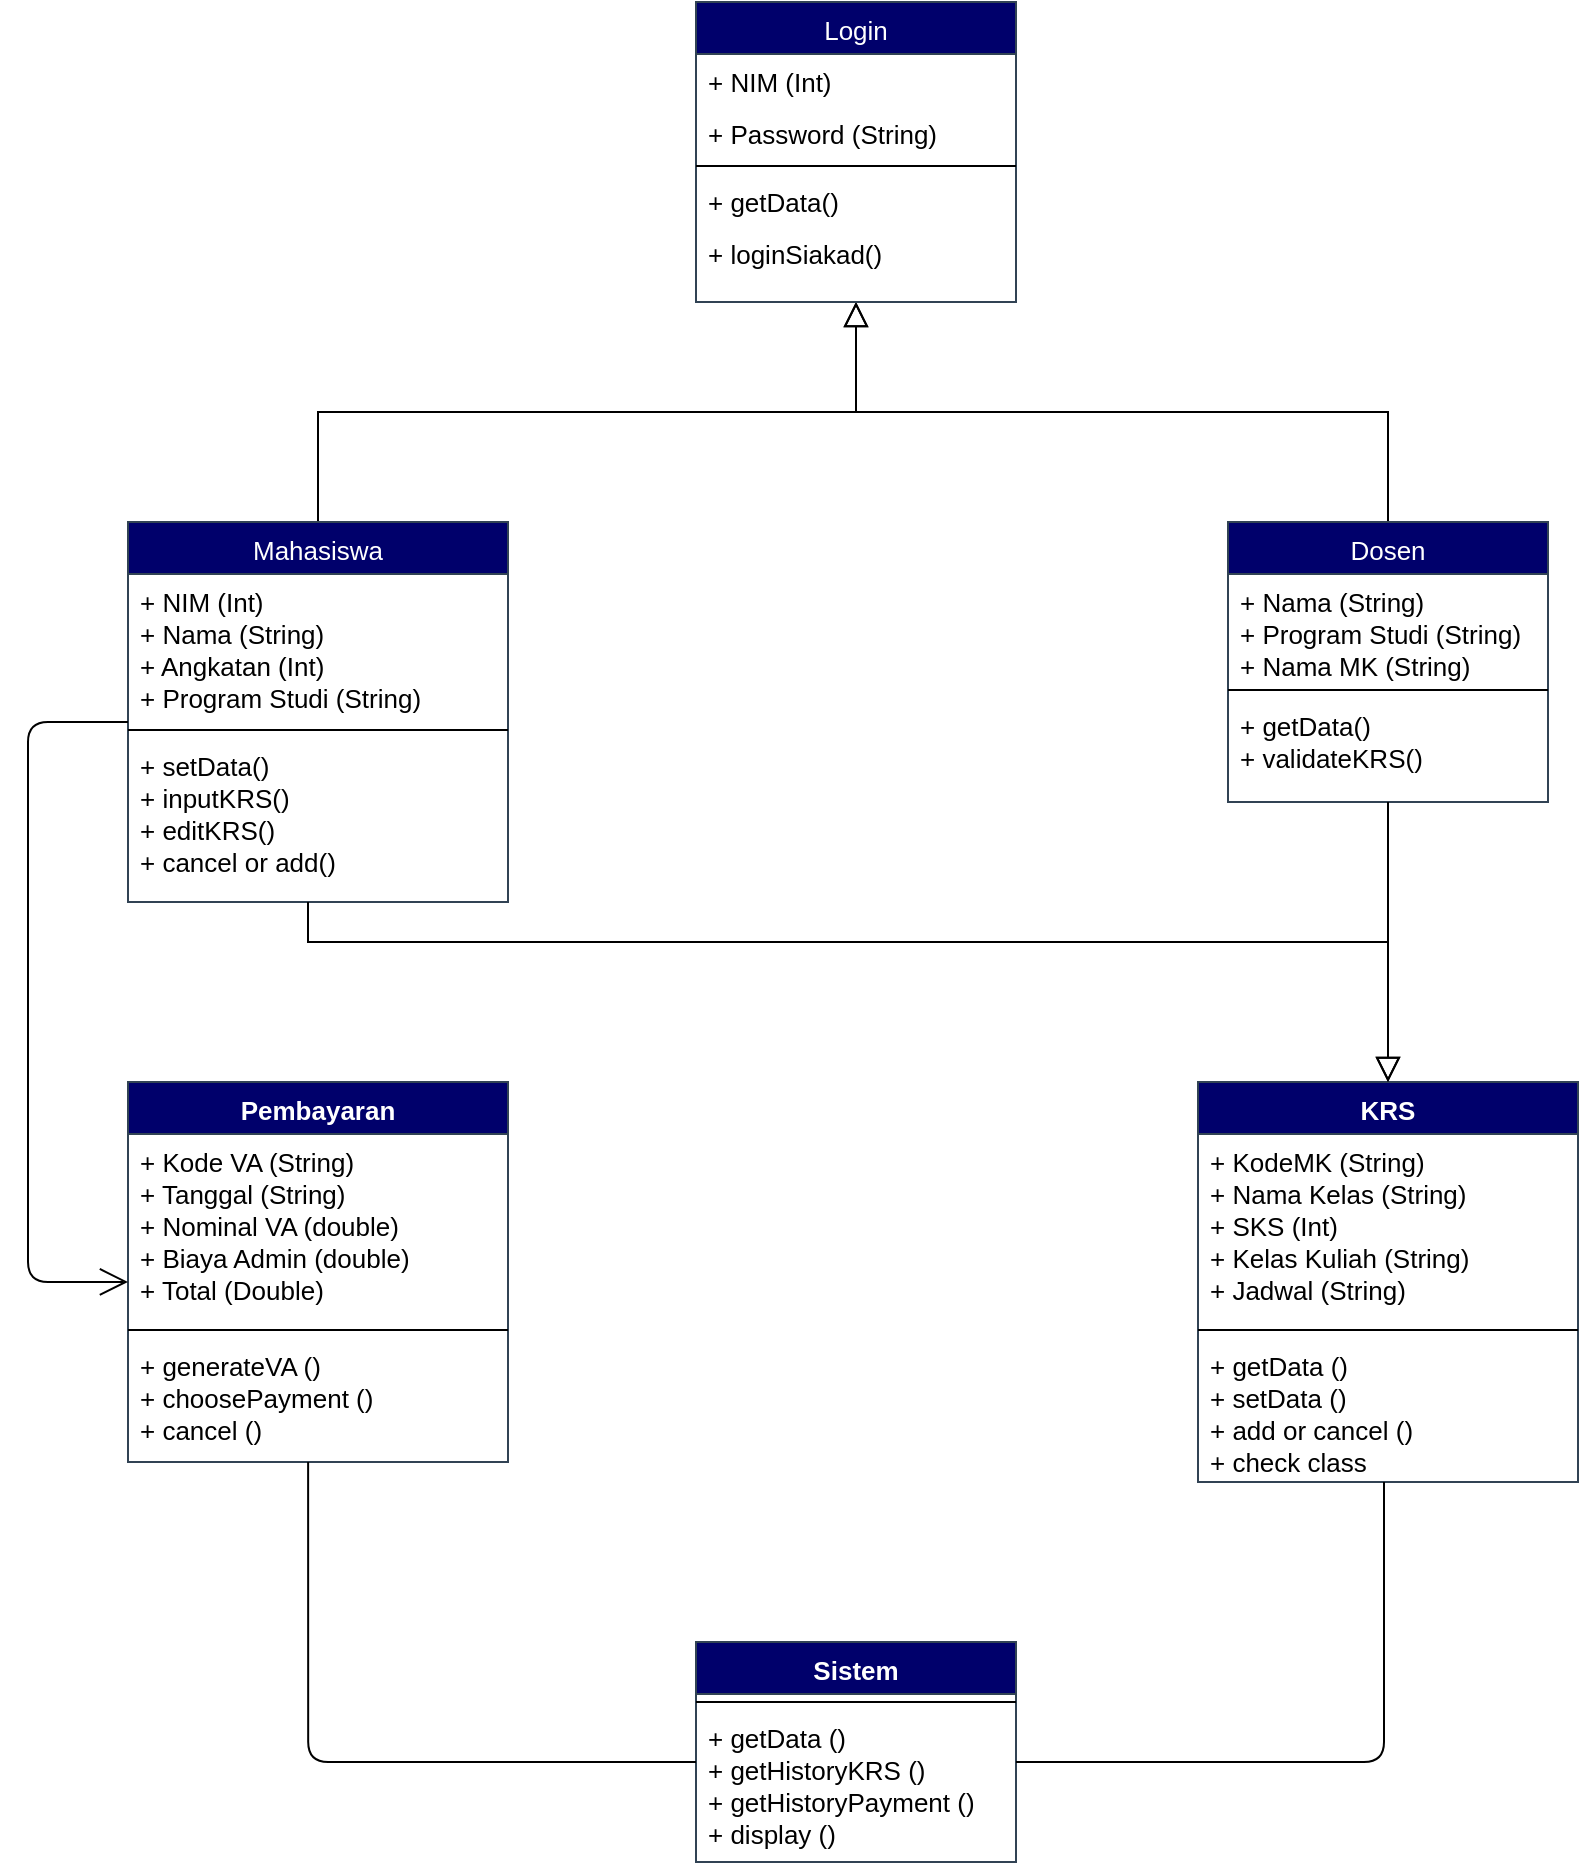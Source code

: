 <mxfile version="13.7.5" type="github">
  <diagram id="C5RBs43oDa-KdzZeNtuy" name="Page-1">
    <mxGraphModel dx="1848" dy="578" grid="1" gridSize="10" guides="0" tooltips="1" connect="1" arrows="0" fold="1" page="1" pageScale="1" pageWidth="827" pageHeight="1169" math="0" shadow="0">
      <root>
        <mxCell id="WIyWlLk6GJQsqaUBKTNV-0" />
        <mxCell id="WIyWlLk6GJQsqaUBKTNV-1" parent="WIyWlLk6GJQsqaUBKTNV-0" />
        <mxCell id="zkfFHV4jXpPFQw0GAbJ--12" value="" style="endArrow=block;endSize=10;endFill=0;shadow=0;strokeWidth=1;rounded=0;edgeStyle=elbowEdgeStyle;elbow=vertical;" parent="WIyWlLk6GJQsqaUBKTNV-1" source="zkfFHV4jXpPFQw0GAbJ--6" target="zkfFHV4jXpPFQw0GAbJ--0" edge="1">
          <mxGeometry width="160" relative="1" as="geometry">
            <mxPoint x="200" y="203" as="sourcePoint" />
            <mxPoint x="200" y="203" as="targetPoint" />
          </mxGeometry>
        </mxCell>
        <mxCell id="zkfFHV4jXpPFQw0GAbJ--16" value="" style="endArrow=block;endSize=10;endFill=0;shadow=0;strokeWidth=1;rounded=0;edgeStyle=elbowEdgeStyle;elbow=vertical;" parent="WIyWlLk6GJQsqaUBKTNV-1" source="zkfFHV4jXpPFQw0GAbJ--13" target="zkfFHV4jXpPFQw0GAbJ--0" edge="1">
          <mxGeometry width="160" relative="1" as="geometry">
            <mxPoint x="210" y="373" as="sourcePoint" />
            <mxPoint x="310" y="271" as="targetPoint" />
          </mxGeometry>
        </mxCell>
        <mxCell id="zkfFHV4jXpPFQw0GAbJ--0" value="Login" style="swimlane;fontStyle=0;align=center;verticalAlign=top;childLayout=stackLayout;horizontal=1;startSize=26;horizontalStack=0;resizeParent=1;resizeLast=0;collapsible=1;marginBottom=0;rounded=0;shadow=0;strokeWidth=1;strokeColor=#314354;fontColor=#ffffff;fontSize=13;fillColor=#00006B;" parent="WIyWlLk6GJQsqaUBKTNV-1" vertex="1">
          <mxGeometry x="334" y="40" width="160" height="150" as="geometry">
            <mxRectangle x="230" y="140" width="160" height="26" as="alternateBounds" />
          </mxGeometry>
        </mxCell>
        <mxCell id="zkfFHV4jXpPFQw0GAbJ--1" value="+ NIM (Int)" style="text;align=left;verticalAlign=top;spacingLeft=4;spacingRight=4;overflow=hidden;rotatable=0;points=[[0,0.5],[1,0.5]];portConstraint=eastwest;fontSize=13;" parent="zkfFHV4jXpPFQw0GAbJ--0" vertex="1">
          <mxGeometry y="26" width="160" height="26" as="geometry" />
        </mxCell>
        <mxCell id="zkfFHV4jXpPFQw0GAbJ--2" value="+ Password (String)" style="text;align=left;verticalAlign=top;spacingLeft=4;spacingRight=4;overflow=hidden;rotatable=0;points=[[0,0.5],[1,0.5]];portConstraint=eastwest;rounded=0;shadow=0;html=0;fontSize=13;" parent="zkfFHV4jXpPFQw0GAbJ--0" vertex="1">
          <mxGeometry y="52" width="160" height="26" as="geometry" />
        </mxCell>
        <mxCell id="zkfFHV4jXpPFQw0GAbJ--4" value="" style="line;html=1;strokeWidth=1;align=left;verticalAlign=middle;spacingTop=-1;spacingLeft=3;spacingRight=3;rotatable=0;labelPosition=right;points=[];portConstraint=eastwest;" parent="zkfFHV4jXpPFQw0GAbJ--0" vertex="1">
          <mxGeometry y="78" width="160" height="8" as="geometry" />
        </mxCell>
        <mxCell id="zkfFHV4jXpPFQw0GAbJ--5" value="+ getData()" style="text;align=left;verticalAlign=top;spacingLeft=4;spacingRight=4;overflow=hidden;rotatable=0;points=[[0,0.5],[1,0.5]];portConstraint=eastwest;fontSize=13;" parent="zkfFHV4jXpPFQw0GAbJ--0" vertex="1">
          <mxGeometry y="86" width="160" height="26" as="geometry" />
        </mxCell>
        <mxCell id="JdOnPgVLzKbeMm3bmFe3-14" value="+ loginSiakad()" style="text;align=left;verticalAlign=top;spacingLeft=4;spacingRight=4;overflow=hidden;rotatable=0;points=[[0,0.5],[1,0.5]];portConstraint=eastwest;fontSize=13;" parent="zkfFHV4jXpPFQw0GAbJ--0" vertex="1">
          <mxGeometry y="112" width="160" height="26" as="geometry" />
        </mxCell>
        <mxCell id="zkfFHV4jXpPFQw0GAbJ--13" value="Dosen" style="swimlane;fontStyle=0;align=center;verticalAlign=top;childLayout=stackLayout;horizontal=1;startSize=26;horizontalStack=0;resizeParent=1;resizeLast=0;collapsible=1;marginBottom=0;rounded=0;shadow=0;strokeWidth=1;strokeColor=#314354;fontColor=#ffffff;fontSize=13;fillColor=#00006B;" parent="WIyWlLk6GJQsqaUBKTNV-1" vertex="1">
          <mxGeometry x="600" y="300" width="160" height="140" as="geometry">
            <mxRectangle x="330" y="360" width="170" height="26" as="alternateBounds" />
          </mxGeometry>
        </mxCell>
        <mxCell id="zkfFHV4jXpPFQw0GAbJ--14" value="+ Nama (String)&#xa;+ Program Studi (String)&#xa;+ Nama MK (String)" style="text;align=left;verticalAlign=top;spacingLeft=4;spacingRight=4;overflow=hidden;rotatable=0;points=[[0,0.5],[1,0.5]];portConstraint=eastwest;fontSize=13;" parent="zkfFHV4jXpPFQw0GAbJ--13" vertex="1">
          <mxGeometry y="26" width="160" height="54" as="geometry" />
        </mxCell>
        <mxCell id="zkfFHV4jXpPFQw0GAbJ--15" value="" style="line;html=1;strokeWidth=1;align=left;verticalAlign=middle;spacingTop=-1;spacingLeft=3;spacingRight=3;rotatable=0;labelPosition=right;points=[];portConstraint=eastwest;" parent="zkfFHV4jXpPFQw0GAbJ--13" vertex="1">
          <mxGeometry y="80" width="160" height="8" as="geometry" />
        </mxCell>
        <mxCell id="JdOnPgVLzKbeMm3bmFe3-15" value="+ getData()&#xa;+ validateKRS()&#xa;" style="text;align=left;verticalAlign=top;spacingLeft=4;spacingRight=4;overflow=hidden;rotatable=0;points=[[0,0.5],[1,0.5]];portConstraint=eastwest;fontStyle=0;fontSize=13;" parent="zkfFHV4jXpPFQw0GAbJ--13" vertex="1">
          <mxGeometry y="88" width="160" height="42" as="geometry" />
        </mxCell>
        <mxCell id="zkfFHV4jXpPFQw0GAbJ--6" value="Mahasiswa" style="swimlane;fontStyle=0;align=center;verticalAlign=top;childLayout=stackLayout;horizontal=1;startSize=26;horizontalStack=0;resizeParent=1;resizeLast=0;collapsible=1;marginBottom=0;rounded=0;shadow=0;strokeWidth=1;strokeColor=#314354;fontColor=#ffffff;fontSize=13;fillColor=#00006B;" parent="WIyWlLk6GJQsqaUBKTNV-1" vertex="1">
          <mxGeometry x="50" y="300" width="190" height="190" as="geometry">
            <mxRectangle x="130" y="380" width="160" height="26" as="alternateBounds" />
          </mxGeometry>
        </mxCell>
        <mxCell id="zkfFHV4jXpPFQw0GAbJ--7" value="+ NIM (Int)&#xa;+ Nama (String)&#xa;+ Angkatan (Int)&#xa;+ Program Studi (String)&#xa;" style="text;align=left;verticalAlign=top;spacingLeft=4;spacingRight=4;overflow=hidden;rotatable=0;points=[[0,0.5],[1,0.5]];portConstraint=eastwest;fontSize=13;" parent="zkfFHV4jXpPFQw0GAbJ--6" vertex="1">
          <mxGeometry y="26" width="190" height="74" as="geometry" />
        </mxCell>
        <mxCell id="zkfFHV4jXpPFQw0GAbJ--9" value="" style="line;html=1;strokeWidth=1;align=left;verticalAlign=middle;spacingTop=-1;spacingLeft=3;spacingRight=3;rotatable=0;labelPosition=right;points=[];portConstraint=eastwest;" parent="zkfFHV4jXpPFQw0GAbJ--6" vertex="1">
          <mxGeometry y="100" width="190" height="8" as="geometry" />
        </mxCell>
        <mxCell id="zkfFHV4jXpPFQw0GAbJ--10" value="+ setData()&#xa;+ inputKRS()&#xa;+ editKRS()&#xa;+ cancel or add()&#xa;" style="text;align=left;verticalAlign=top;spacingLeft=4;spacingRight=4;overflow=hidden;rotatable=0;points=[[0,0.5],[1,0.5]];portConstraint=eastwest;fontStyle=0;fontSize=13;" parent="zkfFHV4jXpPFQw0GAbJ--6" vertex="1">
          <mxGeometry y="108" width="190" height="72" as="geometry" />
        </mxCell>
        <mxCell id="JdOnPgVLzKbeMm3bmFe3-1" value="Pembayaran" style="swimlane;fontStyle=1;align=center;verticalAlign=top;childLayout=stackLayout;horizontal=1;startSize=26;horizontalStack=0;resizeParent=1;resizeParentMax=0;resizeLast=0;collapsible=1;marginBottom=0;strokeColor=#314354;fontColor=#ffffff;fontSize=13;fillColor=#00006B;" parent="WIyWlLk6GJQsqaUBKTNV-1" vertex="1">
          <mxGeometry x="50" y="580" width="190" height="190" as="geometry" />
        </mxCell>
        <mxCell id="JdOnPgVLzKbeMm3bmFe3-2" value="+ Kode VA (String)&#xa;+ Tanggal (String)&#xa;+ Nominal VA (double)&#xa;+ Biaya Admin (double)&#xa;+ Total (Double)&#xa;" style="text;strokeColor=none;fillColor=none;align=left;verticalAlign=top;spacingLeft=4;spacingRight=4;overflow=hidden;rotatable=0;points=[[0,0.5],[1,0.5]];portConstraint=eastwest;fontSize=13;" parent="JdOnPgVLzKbeMm3bmFe3-1" vertex="1">
          <mxGeometry y="26" width="190" height="94" as="geometry" />
        </mxCell>
        <mxCell id="JdOnPgVLzKbeMm3bmFe3-3" value="" style="line;strokeWidth=1;fillColor=none;align=left;verticalAlign=middle;spacingTop=-1;spacingLeft=3;spacingRight=3;rotatable=0;labelPosition=right;points=[];portConstraint=eastwest;" parent="JdOnPgVLzKbeMm3bmFe3-1" vertex="1">
          <mxGeometry y="120" width="190" height="8" as="geometry" />
        </mxCell>
        <mxCell id="JdOnPgVLzKbeMm3bmFe3-4" value="+ generateVA ()&#xa;+ choosePayment ()&#xa;+ cancel ()&#xa;" style="text;strokeColor=none;fillColor=none;align=left;verticalAlign=top;spacingLeft=4;spacingRight=4;overflow=hidden;rotatable=0;points=[[0,0.5],[1,0.5]];portConstraint=eastwest;fontSize=13;" parent="JdOnPgVLzKbeMm3bmFe3-1" vertex="1">
          <mxGeometry y="128" width="190" height="62" as="geometry" />
        </mxCell>
        <mxCell id="JdOnPgVLzKbeMm3bmFe3-17" value="KRS" style="swimlane;fontStyle=1;align=center;verticalAlign=top;childLayout=stackLayout;horizontal=1;startSize=26;horizontalStack=0;resizeParent=1;resizeParentMax=0;resizeLast=0;collapsible=1;marginBottom=0;strokeColor=#314354;fontColor=#ffffff;fontSize=13;fillColor=#00006B;" parent="WIyWlLk6GJQsqaUBKTNV-1" vertex="1">
          <mxGeometry x="585" y="580" width="190" height="200" as="geometry" />
        </mxCell>
        <mxCell id="JdOnPgVLzKbeMm3bmFe3-18" value="+ KodeMK (String)&#xa;+ Nama Kelas (String)&#xa;+ SKS (Int)&#xa;+ Kelas Kuliah (String)&#xa;+ Jadwal (String)&#xa;" style="text;strokeColor=none;fillColor=none;align=left;verticalAlign=top;spacingLeft=4;spacingRight=4;overflow=hidden;rotatable=0;points=[[0,0.5],[1,0.5]];portConstraint=eastwest;fontSize=13;" parent="JdOnPgVLzKbeMm3bmFe3-17" vertex="1">
          <mxGeometry y="26" width="190" height="94" as="geometry" />
        </mxCell>
        <mxCell id="JdOnPgVLzKbeMm3bmFe3-19" value="" style="line;strokeWidth=1;fillColor=none;align=left;verticalAlign=middle;spacingTop=-1;spacingLeft=3;spacingRight=3;rotatable=0;labelPosition=right;points=[];portConstraint=eastwest;" parent="JdOnPgVLzKbeMm3bmFe3-17" vertex="1">
          <mxGeometry y="120" width="190" height="8" as="geometry" />
        </mxCell>
        <mxCell id="JdOnPgVLzKbeMm3bmFe3-20" value="+ getData ()&#xa;+ setData ()&#xa;+ add or cancel ()&#xa;+ check class&#xa;" style="text;strokeColor=none;fillColor=none;align=left;verticalAlign=top;spacingLeft=4;spacingRight=4;overflow=hidden;rotatable=0;points=[[0,0.5],[1,0.5]];portConstraint=eastwest;fontSize=13;" parent="JdOnPgVLzKbeMm3bmFe3-17" vertex="1">
          <mxGeometry y="128" width="190" height="72" as="geometry" />
        </mxCell>
        <mxCell id="JdOnPgVLzKbeMm3bmFe3-5" value="Sistem" style="swimlane;fontStyle=1;align=center;verticalAlign=top;childLayout=stackLayout;horizontal=1;startSize=26;horizontalStack=0;resizeParent=1;resizeParentMax=0;resizeLast=0;collapsible=1;marginBottom=0;strokeColor=#314354;fontColor=#ffffff;fontSize=13;fillColor=#00006B;" parent="WIyWlLk6GJQsqaUBKTNV-1" vertex="1">
          <mxGeometry x="334" y="860" width="160" height="110" as="geometry" />
        </mxCell>
        <mxCell id="JdOnPgVLzKbeMm3bmFe3-7" value="" style="line;strokeWidth=1;fillColor=none;align=left;verticalAlign=middle;spacingTop=-1;spacingLeft=3;spacingRight=3;rotatable=0;labelPosition=right;points=[];portConstraint=eastwest;" parent="JdOnPgVLzKbeMm3bmFe3-5" vertex="1">
          <mxGeometry y="26" width="160" height="8" as="geometry" />
        </mxCell>
        <mxCell id="JdOnPgVLzKbeMm3bmFe3-8" value="+ getData ()&#xa;+ getHistoryKRS ()&#xa;+ getHistoryPayment ()&#xa;+ display ()&#xa;" style="text;strokeColor=none;fillColor=none;align=left;verticalAlign=top;spacingLeft=4;spacingRight=4;overflow=hidden;rotatable=0;points=[[0,0.5],[1,0.5]];portConstraint=eastwest;fontSize=13;" parent="JdOnPgVLzKbeMm3bmFe3-5" vertex="1">
          <mxGeometry y="34" width="160" height="76" as="geometry" />
        </mxCell>
        <mxCell id="JdOnPgVLzKbeMm3bmFe3-23" value="" style="endArrow=block;endSize=10;endFill=0;shadow=0;strokeWidth=1;rounded=0;edgeStyle=elbowEdgeStyle;elbow=vertical;entryX=0.5;entryY=0;entryDx=0;entryDy=0;" parent="WIyWlLk6GJQsqaUBKTNV-1" target="JdOnPgVLzKbeMm3bmFe3-17" edge="1">
          <mxGeometry width="160" relative="1" as="geometry">
            <mxPoint x="140" y="490" as="sourcePoint" />
            <mxPoint x="414" y="420" as="targetPoint" />
            <Array as="points">
              <mxPoint x="140" y="510" />
            </Array>
          </mxGeometry>
        </mxCell>
        <mxCell id="JdOnPgVLzKbeMm3bmFe3-24" value="" style="endArrow=block;endSize=10;endFill=0;shadow=0;strokeWidth=1;rounded=0;edgeStyle=elbowEdgeStyle;elbow=vertical;exitX=0.5;exitY=1;exitDx=0;exitDy=0;" parent="WIyWlLk6GJQsqaUBKTNV-1" source="zkfFHV4jXpPFQw0GAbJ--13" edge="1">
          <mxGeometry width="160" relative="1" as="geometry">
            <mxPoint x="430" y="530" as="sourcePoint" />
            <mxPoint x="680" y="580" as="targetPoint" />
            <Array as="points">
              <mxPoint x="400" y="510" />
            </Array>
          </mxGeometry>
        </mxCell>
        <mxCell id="JdOnPgVLzKbeMm3bmFe3-25" value="" style="endArrow=open;endFill=1;endSize=12;html=1;fontSize=13;entryX=0;entryY=0.787;entryDx=0;entryDy=0;entryPerimeter=0;" parent="WIyWlLk6GJQsqaUBKTNV-1" target="JdOnPgVLzKbeMm3bmFe3-2" edge="1">
          <mxGeometry width="160" relative="1" as="geometry">
            <mxPoint x="50" y="400" as="sourcePoint" />
            <mxPoint x="20" y="700" as="targetPoint" />
            <Array as="points">
              <mxPoint y="400" />
              <mxPoint y="680" />
            </Array>
          </mxGeometry>
        </mxCell>
        <mxCell id="JdOnPgVLzKbeMm3bmFe3-26" value="" style="endArrow=none;html=1;edgeStyle=orthogonalEdgeStyle;fontSize=13;exitX=0.474;exitY=1;exitDx=0;exitDy=0;exitPerimeter=0;" parent="WIyWlLk6GJQsqaUBKTNV-1" source="JdOnPgVLzKbeMm3bmFe3-4" edge="1">
          <mxGeometry relative="1" as="geometry">
            <mxPoint x="160" y="930" as="sourcePoint" />
            <mxPoint x="334" y="920" as="targetPoint" />
            <Array as="points">
              <mxPoint x="140" y="920" />
              <mxPoint x="334" y="920" />
            </Array>
          </mxGeometry>
        </mxCell>
        <mxCell id="JdOnPgVLzKbeMm3bmFe3-33" value="" style="endArrow=none;html=1;edgeStyle=orthogonalEdgeStyle;fontSize=13;" parent="WIyWlLk6GJQsqaUBKTNV-1" source="JdOnPgVLzKbeMm3bmFe3-20" target="JdOnPgVLzKbeMm3bmFe3-8" edge="1">
          <mxGeometry relative="1" as="geometry">
            <mxPoint x="494.0" y="760" as="sourcePoint" />
            <mxPoint x="496" y="920" as="targetPoint" />
            <Array as="points">
              <mxPoint x="678" y="920" />
            </Array>
          </mxGeometry>
        </mxCell>
      </root>
    </mxGraphModel>
  </diagram>
</mxfile>
